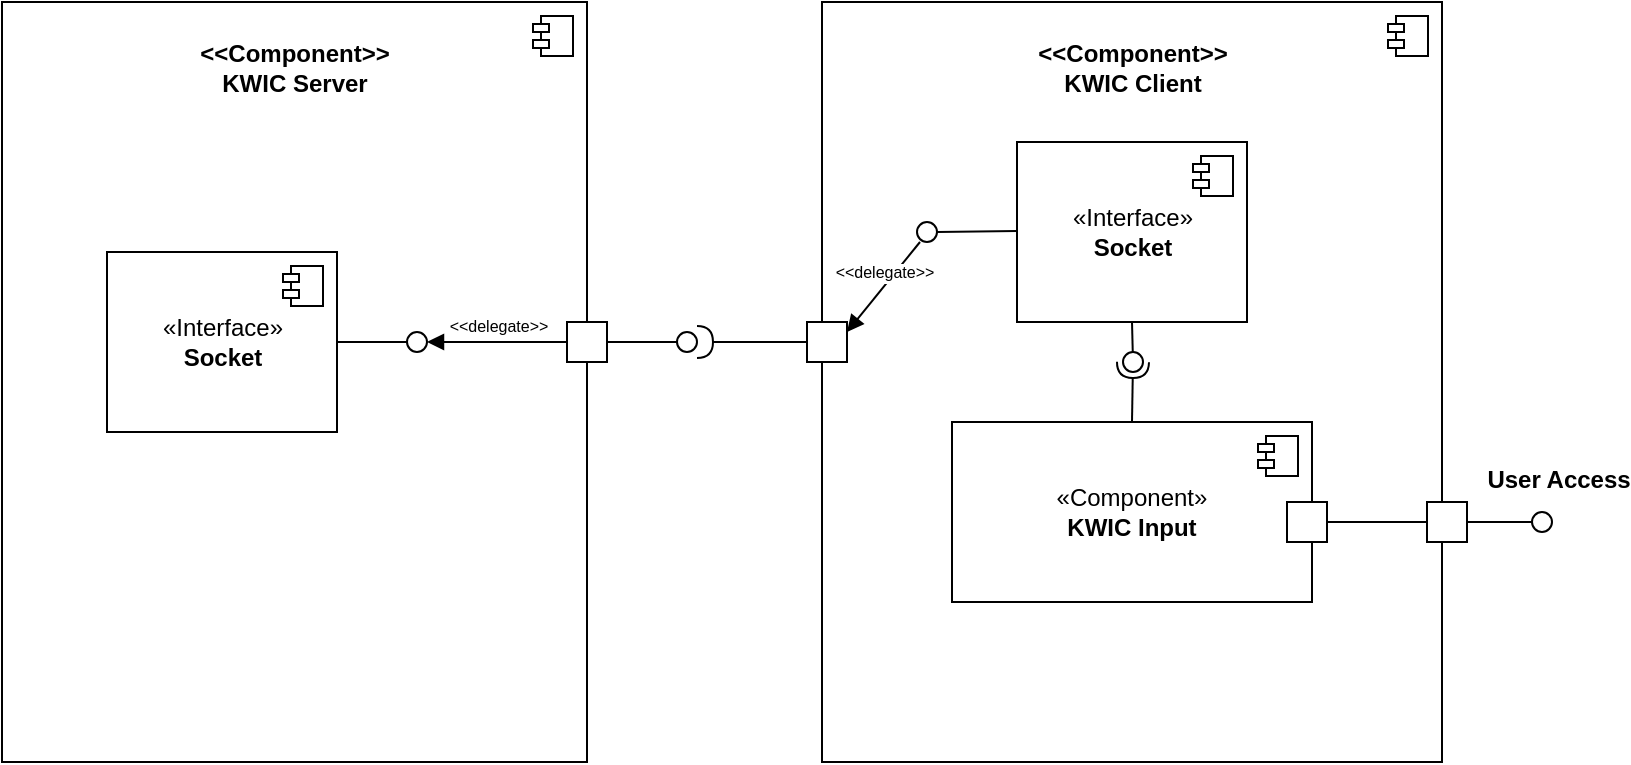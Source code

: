 <mxfile version="28.0.7">
  <diagram name="Page-1" id="9Ev5JBL2ILuTRu-vH59d">
    <mxGraphModel dx="1426" dy="783" grid="1" gridSize="10" guides="1" tooltips="1" connect="1" arrows="1" fold="1" page="1" pageScale="1" pageWidth="850" pageHeight="1100" math="0" shadow="0">
      <root>
        <mxCell id="0" />
        <mxCell id="1" parent="0" />
        <mxCell id="0z9iROjLjAZR2LpC-5pD-1" value="" style="html=1;dropTarget=0;whiteSpace=wrap;" parent="1" vertex="1">
          <mxGeometry x="480" y="310" width="292.5" height="380" as="geometry" />
        </mxCell>
        <mxCell id="0z9iROjLjAZR2LpC-5pD-2" value="" style="shape=module;jettyWidth=8;jettyHeight=4;" parent="0z9iROjLjAZR2LpC-5pD-1" vertex="1">
          <mxGeometry x="1" width="20" height="20" relative="1" as="geometry">
            <mxPoint x="-27" y="7" as="offset" />
          </mxGeometry>
        </mxCell>
        <mxCell id="OrqwI7VsB5v1w_QgM5fk-1" value="" style="html=1;dropTarget=0;whiteSpace=wrap;" vertex="1" parent="1">
          <mxGeometry x="890" y="310" width="310" height="380" as="geometry" />
        </mxCell>
        <mxCell id="OrqwI7VsB5v1w_QgM5fk-2" value="" style="shape=module;jettyWidth=8;jettyHeight=4;" vertex="1" parent="OrqwI7VsB5v1w_QgM5fk-1">
          <mxGeometry x="1" width="20" height="20" relative="1" as="geometry">
            <mxPoint x="-27" y="7" as="offset" />
          </mxGeometry>
        </mxCell>
        <mxCell id="OrqwI7VsB5v1w_QgM5fk-9" value="" style="ellipse;whiteSpace=wrap;html=1;align=center;aspect=fixed;fillColor=none;strokeColor=none;resizable=0;perimeter=centerPerimeter;rotatable=0;allowArrows=0;points=[];outlineConnect=1;" vertex="1" parent="1">
          <mxGeometry x="867.5" y="500" width="10" height="10" as="geometry" />
        </mxCell>
        <mxCell id="OrqwI7VsB5v1w_QgM5fk-11" value="«Interface»&lt;br&gt;&lt;b&gt;Socket&lt;/b&gt;" style="html=1;dropTarget=0;whiteSpace=wrap;" vertex="1" parent="1">
          <mxGeometry x="532.5" y="435" width="115" height="90" as="geometry" />
        </mxCell>
        <mxCell id="OrqwI7VsB5v1w_QgM5fk-12" value="" style="shape=module;jettyWidth=8;jettyHeight=4;" vertex="1" parent="OrqwI7VsB5v1w_QgM5fk-11">
          <mxGeometry x="1" width="20" height="20" relative="1" as="geometry">
            <mxPoint x="-27" y="7" as="offset" />
          </mxGeometry>
        </mxCell>
        <mxCell id="OrqwI7VsB5v1w_QgM5fk-14" value="" style="rounded=0;orthogonalLoop=1;jettySize=auto;html=1;endArrow=oval;endFill=0;sketch=0;sourcePerimeterSpacing=0;targetPerimeterSpacing=0;endSize=10;" edge="1" parent="1">
          <mxGeometry relative="1" as="geometry">
            <mxPoint x="987.5" y="424.5" as="sourcePoint" />
            <mxPoint x="942.5" y="425" as="targetPoint" />
          </mxGeometry>
        </mxCell>
        <mxCell id="OrqwI7VsB5v1w_QgM5fk-15" value="" style="rounded=0;orthogonalLoop=1;jettySize=auto;html=1;endArrow=oval;endFill=0;sketch=0;sourcePerimeterSpacing=0;targetPerimeterSpacing=0;endSize=10;exitX=1;exitY=0.5;exitDx=0;exitDy=0;" edge="1" parent="1" source="OrqwI7VsB5v1w_QgM5fk-11">
          <mxGeometry relative="1" as="geometry">
            <mxPoint x="700" y="414.5" as="sourcePoint" />
            <mxPoint x="687.5" y="480" as="targetPoint" />
          </mxGeometry>
        </mxCell>
        <mxCell id="OrqwI7VsB5v1w_QgM5fk-19" value="" style="rounded=0;whiteSpace=wrap;html=1;" vertex="1" parent="1">
          <mxGeometry x="762.5" y="470" width="20" height="20" as="geometry" />
        </mxCell>
        <mxCell id="OrqwI7VsB5v1w_QgM5fk-20" value="" style="rounded=0;orthogonalLoop=1;jettySize=auto;html=1;endArrow=oval;endFill=0;sketch=0;sourcePerimeterSpacing=0;targetPerimeterSpacing=0;endSize=10;" edge="1" parent="1">
          <mxGeometry relative="1" as="geometry">
            <mxPoint x="782.5" y="480" as="sourcePoint" />
            <mxPoint x="822.5" y="480" as="targetPoint" />
          </mxGeometry>
        </mxCell>
        <mxCell id="OrqwI7VsB5v1w_QgM5fk-22" value="&amp;lt;&amp;lt;delegate&amp;gt;&amp;gt;" style="html=1;verticalAlign=bottom;endArrow=block;curved=0;rounded=0;exitX=0;exitY=0.5;exitDx=0;exitDy=0;fontSize=8;" edge="1" parent="1" source="OrqwI7VsB5v1w_QgM5fk-19">
          <mxGeometry width="80" relative="1" as="geometry">
            <mxPoint x="962.5" y="520" as="sourcePoint" />
            <mxPoint x="692.5" y="480" as="targetPoint" />
          </mxGeometry>
        </mxCell>
        <mxCell id="OrqwI7VsB5v1w_QgM5fk-28" value="" style="ellipse;whiteSpace=wrap;html=1;align=center;aspect=fixed;fillColor=none;strokeColor=none;resizable=0;perimeter=centerPerimeter;rotatable=0;allowArrows=0;points=[];outlineConnect=1;" vertex="1" parent="1">
          <mxGeometry x="822.5" y="475" width="10" height="10" as="geometry" />
        </mxCell>
        <mxCell id="OrqwI7VsB5v1w_QgM5fk-31" value="" style="rounded=0;whiteSpace=wrap;html=1;" vertex="1" parent="1">
          <mxGeometry x="882.5" y="470" width="20" height="20" as="geometry" />
        </mxCell>
        <mxCell id="OrqwI7VsB5v1w_QgM5fk-33" value="" style="rounded=0;orthogonalLoop=1;jettySize=auto;html=1;endArrow=halfCircle;endFill=0;endSize=6;strokeWidth=1;sketch=0;fontSize=12;curved=1;exitX=0;exitY=0.5;exitDx=0;exitDy=0;" edge="1" target="OrqwI7VsB5v1w_QgM5fk-34" parent="1" source="OrqwI7VsB5v1w_QgM5fk-31">
          <mxGeometry relative="1" as="geometry">
            <mxPoint x="1017.5" y="515" as="sourcePoint" />
          </mxGeometry>
        </mxCell>
        <mxCell id="OrqwI7VsB5v1w_QgM5fk-34" value="" style="ellipse;whiteSpace=wrap;html=1;align=center;aspect=fixed;fillColor=none;strokeColor=none;resizable=0;perimeter=centerPerimeter;rotatable=0;allowArrows=0;points=[];outlineConnect=1;" vertex="1" parent="1">
          <mxGeometry x="822.5" y="475" width="10" height="10" as="geometry" />
        </mxCell>
        <mxCell id="OrqwI7VsB5v1w_QgM5fk-35" value="«Interface»&lt;br&gt;&lt;b&gt;Socket&lt;/b&gt;" style="html=1;dropTarget=0;whiteSpace=wrap;" vertex="1" parent="1">
          <mxGeometry x="987.5" y="380" width="115" height="90" as="geometry" />
        </mxCell>
        <mxCell id="OrqwI7VsB5v1w_QgM5fk-36" value="" style="shape=module;jettyWidth=8;jettyHeight=4;" vertex="1" parent="OrqwI7VsB5v1w_QgM5fk-35">
          <mxGeometry x="1" width="20" height="20" relative="1" as="geometry">
            <mxPoint x="-27" y="7" as="offset" />
          </mxGeometry>
        </mxCell>
        <mxCell id="OrqwI7VsB5v1w_QgM5fk-37" value="" style="rounded=0;orthogonalLoop=1;jettySize=auto;html=1;endArrow=oval;endFill=0;sketch=0;sourcePerimeterSpacing=0;targetPerimeterSpacing=0;endSize=10;exitX=0.5;exitY=1;exitDx=0;exitDy=0;" edge="1" parent="1" source="OrqwI7VsB5v1w_QgM5fk-35">
          <mxGeometry relative="1" as="geometry">
            <mxPoint x="1037.5" y="364.5" as="sourcePoint" />
            <mxPoint x="1045.5" y="490" as="targetPoint" />
          </mxGeometry>
        </mxCell>
        <mxCell id="OrqwI7VsB5v1w_QgM5fk-38" value="«Component»&lt;br&gt;&lt;b&gt;KWIC Input&lt;/b&gt;" style="html=1;dropTarget=0;whiteSpace=wrap;" vertex="1" parent="1">
          <mxGeometry x="955" y="520" width="180" height="90" as="geometry" />
        </mxCell>
        <mxCell id="OrqwI7VsB5v1w_QgM5fk-39" value="" style="shape=module;jettyWidth=8;jettyHeight=4;" vertex="1" parent="OrqwI7VsB5v1w_QgM5fk-38">
          <mxGeometry x="1" width="20" height="20" relative="1" as="geometry">
            <mxPoint x="-27" y="7" as="offset" />
          </mxGeometry>
        </mxCell>
        <mxCell id="OrqwI7VsB5v1w_QgM5fk-40" value="" style="rounded=0;orthogonalLoop=1;jettySize=auto;html=1;endArrow=halfCircle;endFill=0;endSize=6;strokeWidth=1;sketch=0;fontSize=12;curved=1;exitX=0.5;exitY=0;exitDx=0;exitDy=0;" edge="1" parent="1" source="OrqwI7VsB5v1w_QgM5fk-38">
          <mxGeometry relative="1" as="geometry">
            <mxPoint x="1127.5" y="575" as="sourcePoint" />
            <mxPoint x="1045.5" y="490" as="targetPoint" />
          </mxGeometry>
        </mxCell>
        <mxCell id="OrqwI7VsB5v1w_QgM5fk-41" value="" style="ellipse;whiteSpace=wrap;html=1;align=center;aspect=fixed;fillColor=none;strokeColor=none;resizable=0;perimeter=centerPerimeter;rotatable=0;allowArrows=0;points=[];outlineConnect=1;" vertex="1" parent="1">
          <mxGeometry x="1102.5" y="570" width="10" height="10" as="geometry" />
        </mxCell>
        <mxCell id="OrqwI7VsB5v1w_QgM5fk-42" value="&amp;lt;&amp;lt;Component&amp;gt;&amp;gt;&lt;div&gt;KWIC Client&lt;/div&gt;" style="text;align=center;fontStyle=1;verticalAlign=middle;spacingLeft=3;spacingRight=3;strokeColor=none;rotatable=0;points=[[0,0.5],[1,0.5]];portConstraint=eastwest;html=1;" vertex="1" parent="1">
          <mxGeometry x="1005" y="330" width="80" height="26" as="geometry" />
        </mxCell>
        <mxCell id="OrqwI7VsB5v1w_QgM5fk-44" value="&amp;lt;&amp;lt;Component&amp;gt;&amp;gt;&lt;div&gt;KWIC Server&lt;/div&gt;" style="text;align=center;fontStyle=1;verticalAlign=middle;spacingLeft=3;spacingRight=3;strokeColor=none;rotatable=0;points=[[0,0.5],[1,0.5]];portConstraint=eastwest;html=1;" vertex="1" parent="1">
          <mxGeometry x="586.25" y="330" width="80" height="26" as="geometry" />
        </mxCell>
        <mxCell id="OrqwI7VsB5v1w_QgM5fk-45" value="&amp;lt;&amp;lt;delegate&amp;gt;&amp;gt;" style="html=1;verticalAlign=bottom;endArrow=block;curved=0;rounded=0;fontSize=8;entryX=1;entryY=0.25;entryDx=0;entryDy=0;" edge="1" parent="1" target="OrqwI7VsB5v1w_QgM5fk-31">
          <mxGeometry width="80" relative="1" as="geometry">
            <mxPoint x="939" y="430" as="sourcePoint" />
            <mxPoint x="867.5" y="400" as="targetPoint" />
          </mxGeometry>
        </mxCell>
        <mxCell id="OrqwI7VsB5v1w_QgM5fk-46" value="" style="rounded=0;orthogonalLoop=1;jettySize=auto;html=1;endArrow=oval;endFill=0;sketch=0;sourcePerimeterSpacing=0;targetPerimeterSpacing=0;endSize=10;exitX=1;exitY=0.5;exitDx=0;exitDy=0;" edge="1" parent="1" source="OrqwI7VsB5v1w_QgM5fk-48">
          <mxGeometry relative="1" as="geometry">
            <mxPoint x="812.5" y="470" as="sourcePoint" />
            <mxPoint x="1250" y="570" as="targetPoint" />
          </mxGeometry>
        </mxCell>
        <mxCell id="OrqwI7VsB5v1w_QgM5fk-47" value="User Access" style="text;align=center;fontStyle=1;verticalAlign=middle;spacingLeft=3;spacingRight=3;strokeColor=none;rotatable=0;points=[[0,0.5],[1,0.5]];portConstraint=eastwest;html=1;" vertex="1" parent="1">
          <mxGeometry x="1222.5" y="537" width="70" height="23" as="geometry" />
        </mxCell>
        <mxCell id="OrqwI7VsB5v1w_QgM5fk-48" value="" style="rounded=0;whiteSpace=wrap;html=1;" vertex="1" parent="1">
          <mxGeometry x="1192.5" y="560" width="20" height="20" as="geometry" />
        </mxCell>
        <mxCell id="OrqwI7VsB5v1w_QgM5fk-51" value="" style="rounded=0;whiteSpace=wrap;html=1;" vertex="1" parent="1">
          <mxGeometry x="1122.5" y="560" width="20" height="20" as="geometry" />
        </mxCell>
        <mxCell id="OrqwI7VsB5v1w_QgM5fk-53" value="" style="endArrow=none;html=1;rounded=0;exitX=1;exitY=0.5;exitDx=0;exitDy=0;entryX=0;entryY=0.5;entryDx=0;entryDy=0;" edge="1" parent="1" source="OrqwI7VsB5v1w_QgM5fk-51" target="OrqwI7VsB5v1w_QgM5fk-48">
          <mxGeometry width="50" height="50" relative="1" as="geometry">
            <mxPoint x="1062.5" y="570" as="sourcePoint" />
            <mxPoint x="1112.5" y="520" as="targetPoint" />
          </mxGeometry>
        </mxCell>
      </root>
    </mxGraphModel>
  </diagram>
</mxfile>
